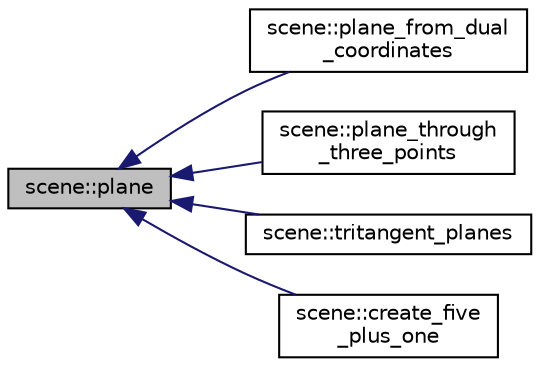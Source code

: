 digraph "scene::plane"
{
  edge [fontname="Helvetica",fontsize="10",labelfontname="Helvetica",labelfontsize="10"];
  node [fontname="Helvetica",fontsize="10",shape=record];
  rankdir="LR";
  Node299 [label="scene::plane",height=0.2,width=0.4,color="black", fillcolor="grey75", style="filled", fontcolor="black"];
  Node299 -> Node300 [dir="back",color="midnightblue",fontsize="10",style="solid",fontname="Helvetica"];
  Node300 [label="scene::plane_from_dual\l_coordinates",height=0.2,width=0.4,color="black", fillcolor="white", style="filled",URL="$df/db1/classscene.html#a2be676bac5582560a0e34bdd540cd8aa"];
  Node299 -> Node301 [dir="back",color="midnightblue",fontsize="10",style="solid",fontname="Helvetica"];
  Node301 [label="scene::plane_through\l_three_points",height=0.2,width=0.4,color="black", fillcolor="white", style="filled",URL="$df/db1/classscene.html#ad523dbeb01305e7ace1835e8c89cd1a3"];
  Node299 -> Node302 [dir="back",color="midnightblue",fontsize="10",style="solid",fontname="Helvetica"];
  Node302 [label="scene::tritangent_planes",height=0.2,width=0.4,color="black", fillcolor="white", style="filled",URL="$df/db1/classscene.html#a10ab17152c3ec183561918730006fdb6"];
  Node299 -> Node303 [dir="back",color="midnightblue",fontsize="10",style="solid",fontname="Helvetica"];
  Node303 [label="scene::create_five\l_plus_one",height=0.2,width=0.4,color="black", fillcolor="white", style="filled",URL="$df/db1/classscene.html#a4146e2b4829edcc41af9adf68af7d774"];
}
